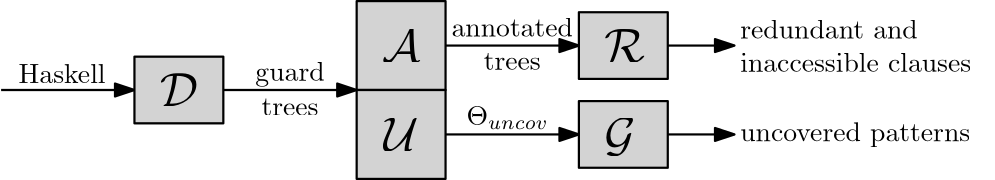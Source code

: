 <?xml version="1.0"?>
<!DOCTYPE ipe SYSTEM "ipe.dtd">
<ipe version="70206" creator="Ipe 7.2.7">
<info created="D:20200218134542" modified="D:20200227173119"/>
<ipestyle name="basic">
<symbol name="arrow/arc(spx)">
<path stroke="sym-stroke" fill="sym-stroke" pen="sym-pen">
0 0 m
-1 0.333 l
-1 -0.333 l
h
</path>
</symbol>
<symbol name="arrow/farc(spx)">
<path stroke="sym-stroke" fill="white" pen="sym-pen">
0 0 m
-1 0.333 l
-1 -0.333 l
h
</path>
</symbol>
<symbol name="arrow/ptarc(spx)">
<path stroke="sym-stroke" fill="sym-stroke" pen="sym-pen">
0 0 m
-1 0.333 l
-0.8 0 l
-1 -0.333 l
h
</path>
</symbol>
<symbol name="arrow/fptarc(spx)">
<path stroke="sym-stroke" fill="white" pen="sym-pen">
0 0 m
-1 0.333 l
-0.8 0 l
-1 -0.333 l
h
</path>
</symbol>
<symbol name="mark/circle(sx)" transformations="translations">
<path fill="sym-stroke">
0.6 0 0 0.6 0 0 e
0.4 0 0 0.4 0 0 e
</path>
</symbol>
<symbol name="mark/disk(sx)" transformations="translations">
<path fill="sym-stroke">
0.6 0 0 0.6 0 0 e
</path>
</symbol>
<symbol name="mark/fdisk(sfx)" transformations="translations">
<group>
<path fill="sym-fill">
0.5 0 0 0.5 0 0 e
</path>
<path fill="sym-stroke" fillrule="eofill">
0.6 0 0 0.6 0 0 e
0.4 0 0 0.4 0 0 e
</path>
</group>
</symbol>
<symbol name="mark/box(sx)" transformations="translations">
<path fill="sym-stroke" fillrule="eofill">
-0.6 -0.6 m
0.6 -0.6 l
0.6 0.6 l
-0.6 0.6 l
h
-0.4 -0.4 m
0.4 -0.4 l
0.4 0.4 l
-0.4 0.4 l
h
</path>
</symbol>
<symbol name="mark/square(sx)" transformations="translations">
<path fill="sym-stroke">
-0.6 -0.6 m
0.6 -0.6 l
0.6 0.6 l
-0.6 0.6 l
h
</path>
</symbol>
<symbol name="mark/fsquare(sfx)" transformations="translations">
<group>
<path fill="sym-fill">
-0.5 -0.5 m
0.5 -0.5 l
0.5 0.5 l
-0.5 0.5 l
h
</path>
<path fill="sym-stroke" fillrule="eofill">
-0.6 -0.6 m
0.6 -0.6 l
0.6 0.6 l
-0.6 0.6 l
h
-0.4 -0.4 m
0.4 -0.4 l
0.4 0.4 l
-0.4 0.4 l
h
</path>
</group>
</symbol>
<symbol name="mark/cross(sx)" transformations="translations">
<group>
<path fill="sym-stroke">
-0.43 -0.57 m
0.57 0.43 l
0.43 0.57 l
-0.57 -0.43 l
h
</path>
<path fill="sym-stroke">
-0.43 0.57 m
0.57 -0.43 l
0.43 -0.57 l
-0.57 0.43 l
h
</path>
</group>
</symbol>
<symbol name="arrow/fnormal(spx)">
<path stroke="sym-stroke" fill="white" pen="sym-pen">
0 0 m
-1 0.333 l
-1 -0.333 l
h
</path>
</symbol>
<symbol name="arrow/pointed(spx)">
<path stroke="sym-stroke" fill="sym-stroke" pen="sym-pen">
0 0 m
-1 0.333 l
-0.8 0 l
-1 -0.333 l
h
</path>
</symbol>
<symbol name="arrow/fpointed(spx)">
<path stroke="sym-stroke" fill="white" pen="sym-pen">
0 0 m
-1 0.333 l
-0.8 0 l
-1 -0.333 l
h
</path>
</symbol>
<symbol name="arrow/linear(spx)">
<path stroke="sym-stroke" pen="sym-pen">
-1 0.333 m
0 0 l
-1 -0.333 l
</path>
</symbol>
<symbol name="arrow/fdouble(spx)">
<path stroke="sym-stroke" fill="white" pen="sym-pen">
0 0 m
-1 0.333 l
-1 -0.333 l
h
-1 0 m
-2 0.333 l
-2 -0.333 l
h
</path>
</symbol>
<symbol name="arrow/double(spx)">
<path stroke="sym-stroke" fill="sym-stroke" pen="sym-pen">
0 0 m
-1 0.333 l
-1 -0.333 l
h
-1 0 m
-2 0.333 l
-2 -0.333 l
h
</path>
</symbol>
<pen name="heavier" value="0.8"/>
<pen name="fat" value="1.2"/>
<pen name="ultrafat" value="2"/>
<symbolsize name="large" value="5"/>
<symbolsize name="small" value="2"/>
<symbolsize name="tiny" value="1.1"/>
<arrowsize name="large" value="10"/>
<arrowsize name="small" value="5"/>
<arrowsize name="tiny" value="3"/>
<color name="red" value="1 0 0"/>
<color name="green" value="0 1 0"/>
<color name="blue" value="0 0 1"/>
<color name="yellow" value="1 1 0"/>
<color name="orange" value="1 0.647 0"/>
<color name="gold" value="1 0.843 0"/>
<color name="purple" value="0.627 0.125 0.941"/>
<color name="gray" value="0.745"/>
<color name="brown" value="0.647 0.165 0.165"/>
<color name="navy" value="0 0 0.502"/>
<color name="pink" value="1 0.753 0.796"/>
<color name="seagreen" value="0.18 0.545 0.341"/>
<color name="turquoise" value="0.251 0.878 0.816"/>
<color name="violet" value="0.933 0.51 0.933"/>
<color name="darkblue" value="0 0 0.545"/>
<color name="darkcyan" value="0 0.545 0.545"/>
<color name="darkgray" value="0.663"/>
<color name="darkgreen" value="0 0.392 0"/>
<color name="darkmagenta" value="0.545 0 0.545"/>
<color name="darkorange" value="1 0.549 0"/>
<color name="darkred" value="0.545 0 0"/>
<color name="lightblue" value="0.678 0.847 0.902"/>
<color name="lightcyan" value="0.878 1 1"/>
<color name="lightgray" value="0.827"/>
<color name="lightgreen" value="0.565 0.933 0.565"/>
<color name="lightyellow" value="1 1 0.878"/>
<dashstyle name="dashed" value="[4] 0"/>
<dashstyle name="dotted" value="[1 3] 0"/>
<dashstyle name="dash dotted" value="[4 2 1 2] 0"/>
<dashstyle name="dash dot dotted" value="[4 2 1 2 1 2] 0"/>
<textsize name="large" value="\large"/>
<textsize name="small" value="\small"/>
<textsize name="tiny" value="\tiny"/>
<textsize name="Large" value="\Large"/>
<textsize name="LARGE" value="\LARGE"/>
<textsize name="huge" value="\huge"/>
<textsize name="Huge" value="\Huge"/>
<textsize name="footnote" value="\footnotesize"/>
<textstyle name="center" begin="\begin{center}" end="\end{center}"/>
<textstyle name="itemize" begin="\begin{itemize}" end="\end{itemize}"/>
<textstyle name="item" begin="\begin{itemize}\item{}" end="\end{itemize}"/>
<gridsize name="4 pts" value="4"/>
<gridsize name="8 pts (~3 mm)" value="8"/>
<gridsize name="16 pts (~6 mm)" value="16"/>
<gridsize name="32 pts (~12 mm)" value="32"/>
<gridsize name="10 pts (~3.5 mm)" value="10"/>
<gridsize name="20 pts (~7 mm)" value="20"/>
<gridsize name="14 pts (~5 mm)" value="14"/>
<gridsize name="28 pts (~10 mm)" value="28"/>
<gridsize name="56 pts (~20 mm)" value="56"/>
<anglesize name="90 deg" value="90"/>
<anglesize name="60 deg" value="60"/>
<anglesize name="45 deg" value="45"/>
<anglesize name="30 deg" value="30"/>
<anglesize name="22.5 deg" value="22.5"/>
<opacity name="10%" value="0.1"/>
<opacity name="30%" value="0.3"/>
<opacity name="50%" value="0.5"/>
<opacity name="75%" value="0.75"/>
<tiling name="falling" angle="-60" step="4" width="1"/>
<tiling name="rising" angle="30" step="4" width="1"/>
</ipestyle>
<page>
<layer name="alpha"/>
<view layers="alpha" active="alpha"/>
<path layer="alpha" matrix="1 0 0 1 16 0" stroke="black" fill="lightgray" pen="heavier" arrow="normal/normal">
32 752 m
80 752 l
</path>
<text matrix="1 0 0 1 6.27185 -13.4559" transformations="translations" pos="48 768" stroke="black" type="label" width="31.327" height="6.918" depth="0" valign="baseline">Haskell</text>
<text matrix="1 0 0 1 91.533 -12.6628" transformations="translations" pos="48 768" stroke="black" type="label" width="24.934" height="6.926" depth="1.93" valign="baseline">guard</text>
<path matrix="1 0 0 1 96 0" stroke="black" fill="lightgray" pen="heavier" arrow="normal/normal">
32 752 m
80 752 l
</path>
<path matrix="1 0 0 1 176 16" stroke="black" fill="lightgray" pen="heavier" arrow="normal/normal">
32 752 m
80 752 l
</path>
<group matrix="1 0 0 1 -24 28">
<path stroke="black" fill="lightgray" pen="heavier">
280 752 m
280 728 l
312 728 l
312 752 l
h
</path>
<text matrix="1 0 0 1 177.121 -65.882" transformations="translations" pos="112 800" stroke="black" type="label" width="14.59" height="11.764" depth="0" valign="baseline" size="LARGE" style="math">\mathcal{R}</text>
</group>
<group matrix="1 0 0 1 0 4">
<path stroke="black" fill="lightgray" pen="heavier">
96 760 m
96 736 l
128 736 l
128 760 l
h
</path>
<text matrix="1 0 0 1 -6.879 -57.882" transformations="translations" pos="112 800" stroke="black" type="label" width="13.758" height="11.764" depth="0" valign="baseline" size="LARGE" style="math">\mathcal{D}</text>
</group>
<group>
<path stroke="black" fill="lightgray" pen="heavier">
176 784 m
176 752 l
208 752 l
208 784 l
h
</path>
<text matrix="1 0 0 1 73.127 -37.882" transformations="translations" pos="112 800" stroke="black" type="label" width="13.746" height="11.764" depth="0" valign="baseline" size="LARGE" style="math">\mathcal{A}</text>
</group>
<group>
<path stroke="black" fill="lightgray" pen="heavier">
176 752 m
176 720 l
208 720 l
208 752 l
h
</path>
<text matrix="1 0 0 1 73.758 -69.882" transformations="translations" pos="112 800" stroke="black" type="label" width="12.484" height="11.764" depth="0" valign="baseline" size="LARGE" style="math">\mathcal{U}</text>
</group>
<group matrix="1 0 0 1 -24 -4">
<path stroke="black" fill="lightgray" pen="heavier">
280 752 m
280 728 l
312 728 l
312 752 l
h
</path>
<text matrix="1 0 0 1 177.121 -65.882" transformations="translations" pos="112 800" stroke="black" type="label" width="11.262" height="11.768" depth="1.67" valign="baseline" size="LARGE" style="math">\mathcal{G}</text>
</group>
<path matrix="1 0 0 1 256 16" stroke="black" fill="lightgray" pen="heavier" arrow="normal/normal">
32 752 m
56 752 l
</path>
<path matrix="1 0 0 1 256 -16" stroke="black" fill="lightgray" pen="heavier" arrow="normal/normal">
32 752 m
56 752 l
</path>
<text matrix="1 0 0 1 -13.912 4.428" transformations="translations" pos="328 736" stroke="black" type="minipage" width="85.584" height="6.926" depth="1.93" valign="top">uncovered patterns</text>
<text matrix="1 0 0 1 -13.912 41.437" transformations="translations" pos="328 736" stroke="black" type="minipage" width="90.456" height="11.924" depth="6.95" valign="top">\begin{flushleft}
redundant and inaccessible clauses
\end{flushleft}</text>
<path matrix="1 0 0 1 176 -16" stroke="black" fill="lightgray" pen="heavier" arrow="normal/normal">
32 752 m
80 752 l
</path>
<text matrix="1 0 0 1 167.547 -28.629" transformations="translations" pos="48 768" stroke="black" type="label" width="29.61" height="6.812" depth="1.49" valign="baseline" style="math">\Theta_{uncov}</text>
<text matrix="1 0 0 1 93.719 -25.155" transformations="translations" pos="48 768" stroke="black" type="label" width="20.562" height="6.128" depth="0" valign="baseline">trees</text>
<text matrix="1 0 0 1 162.137 3.22019" transformations="translations" pos="48 768" stroke="black" type="label" width="43.725" height="6.918" depth="0" valign="baseline">annotated</text>
<text matrix="1 0 0 1 173.719 -8.73665" transformations="translations" pos="48 768" stroke="black" type="label" width="20.562" height="6.128" depth="0" valign="baseline">trees</text>
</page>
</ipe>

